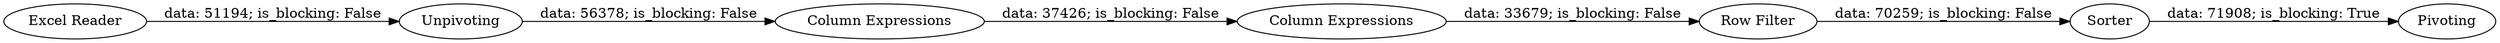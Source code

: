 digraph {
	"1136319213284358108_7" [label=Pivoting]
	"1136319213284358108_4" [label="Column Expressions"]
	"1136319213284358108_10" [label="Row Filter"]
	"1136319213284358108_1" [label="Excel Reader"]
	"1136319213284358108_3" [label="Column Expressions"]
	"1136319213284358108_9" [label=Sorter]
	"1136319213284358108_2" [label=Unpivoting]
	"1136319213284358108_2" -> "1136319213284358108_3" [label="data: 56378; is_blocking: False"]
	"1136319213284358108_10" -> "1136319213284358108_9" [label="data: 70259; is_blocking: False"]
	"1136319213284358108_9" -> "1136319213284358108_7" [label="data: 71908; is_blocking: True"]
	"1136319213284358108_4" -> "1136319213284358108_10" [label="data: 33679; is_blocking: False"]
	"1136319213284358108_3" -> "1136319213284358108_4" [label="data: 37426; is_blocking: False"]
	"1136319213284358108_1" -> "1136319213284358108_2" [label="data: 51194; is_blocking: False"]
	rankdir=LR
}
